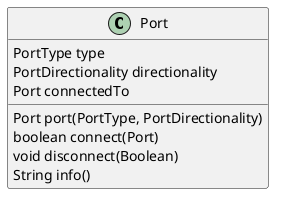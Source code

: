 @startuml port

class Port {
  PortType type
  PortDirectionality directionality
  Port connectedTo

  Port port(PortType, PortDirectionality)
  boolean connect(Port)
  void disconnect(Boolean)
  String info()
}

@enduml
